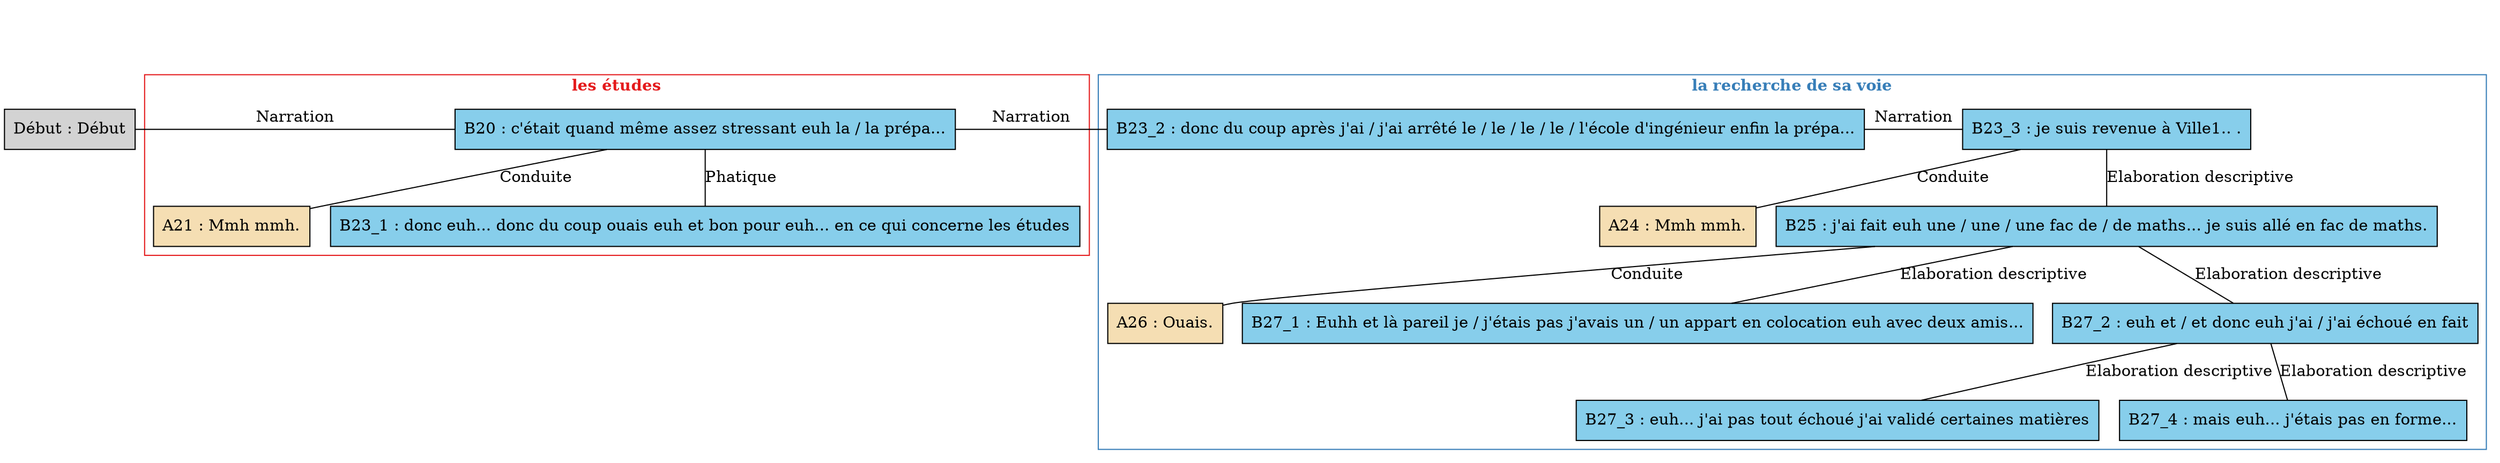 digraph E07 {
	node [shape=box style=filled]
	newrank=true
	zero [style=invis]
	"Début" [label="Début : Début"]
	B20 [label="B20 : c'était quand même assez stressant euh la / la prépa..." fillcolor=skyblue]
	A21 [label="A21 : Mmh mmh." fillcolor=wheat]
	B23_1 [label="B23_1 : donc euh... donc du coup ouais euh et bon pour euh... en ce qui concerne les études" fillcolor=skyblue]
	B23_2 [label="B23_2 : donc du coup après j'ai / j'ai arrêté le / le / le / le / l'école d'ingénieur enfin la prépa..." fillcolor=skyblue]
	B23_3 [label="B23_3 : je suis revenue à Ville1.. ." fillcolor=skyblue]
	A24 [label="A24 : Mmh mmh." fillcolor=wheat]
	B25 [label="B25 : j'ai fait euh une / une / une fac de / de maths... je suis allé en fac de maths." fillcolor=skyblue]
	A26 [label="A26 : Ouais." fillcolor=wheat]
	B27_1 [label="B27_1 : Euhh et là pareil je / j'étais pas j'avais un / un appart en colocation euh avec deux amis..." fillcolor=skyblue]
	B27_2 [label="B27_2 : euh et / et donc euh j'ai / j'ai échoué en fait" fillcolor=skyblue]
	B27_3 [label="B27_3 : euh... j'ai pas tout échoué j'ai validé certaines matières" fillcolor=skyblue]
	B27_4 [label="B27_4 : mais euh... j'étais pas en forme..." fillcolor=skyblue]
	zero -> "Début" [label="" style=invis]
	zero -> B20 [style=invis weight=1]
	"Début" -> B20 [label=Narration constraint=false dir=none]
	B20 -> A21 [label=Conduite dir=none weight=2]
	B20 -> B23_1 [label=Phatique dir=none weight=2]
	zero -> B23_2 [style=invis weight=1]
	B20 -> B23_2 [label=Narration constraint=false dir=none]
	zero -> B23_3 [style=invis weight=1]
	B23_2 -> B23_3 [label=Narration constraint=false dir=none]
	B23_3 -> A24 [label=Conduite dir=none weight=2]
	B23_3 -> B25 [label="Elaboration descriptive" dir=none weight=2]
	B25 -> A26 [label=Conduite dir=none weight=2]
	B25 -> B27_1 [label="Elaboration descriptive" dir=none weight=2]
	B25 -> B27_2 [label="Elaboration descriptive" dir=none weight=2]
	B27_2 -> B27_3 [label="Elaboration descriptive" dir=none weight=2]
	B27_2 -> B27_4 [label="Elaboration descriptive" dir=none weight=2]
	subgraph cluster_1 {
		label=<<B>les études</B>>
		colorscheme=set19
		color=1
		fontcolor=1
		B20
		A21
		B23_1
	}
	subgraph cluster_2 {
		label=<<B>la recherche de sa voie</B>>
		colorscheme=set19
		color=2
		fontcolor=2
		B23_2
		B23_3
		A24
		B25
		A26
		B27_1
		B27_2
		B27_3
		B27_4
	}
}
